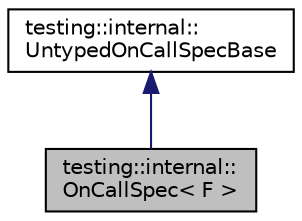 digraph "testing::internal::OnCallSpec&lt; F &gt;"
{
  edge [fontname="Helvetica",fontsize="10",labelfontname="Helvetica",labelfontsize="10"];
  node [fontname="Helvetica",fontsize="10",shape=record];
  Node2 [label="testing::internal::\lOnCallSpec\< F \>",height=0.2,width=0.4,color="black", fillcolor="grey75", style="filled", fontcolor="black"];
  Node3 -> Node2 [dir="back",color="midnightblue",fontsize="10",style="solid",fontname="Helvetica"];
  Node3 [label="testing::internal::\lUntypedOnCallSpecBase",height=0.2,width=0.4,color="black", fillcolor="white", style="filled",URL="$classtesting_1_1internal_1_1UntypedOnCallSpecBase.html"];
}
